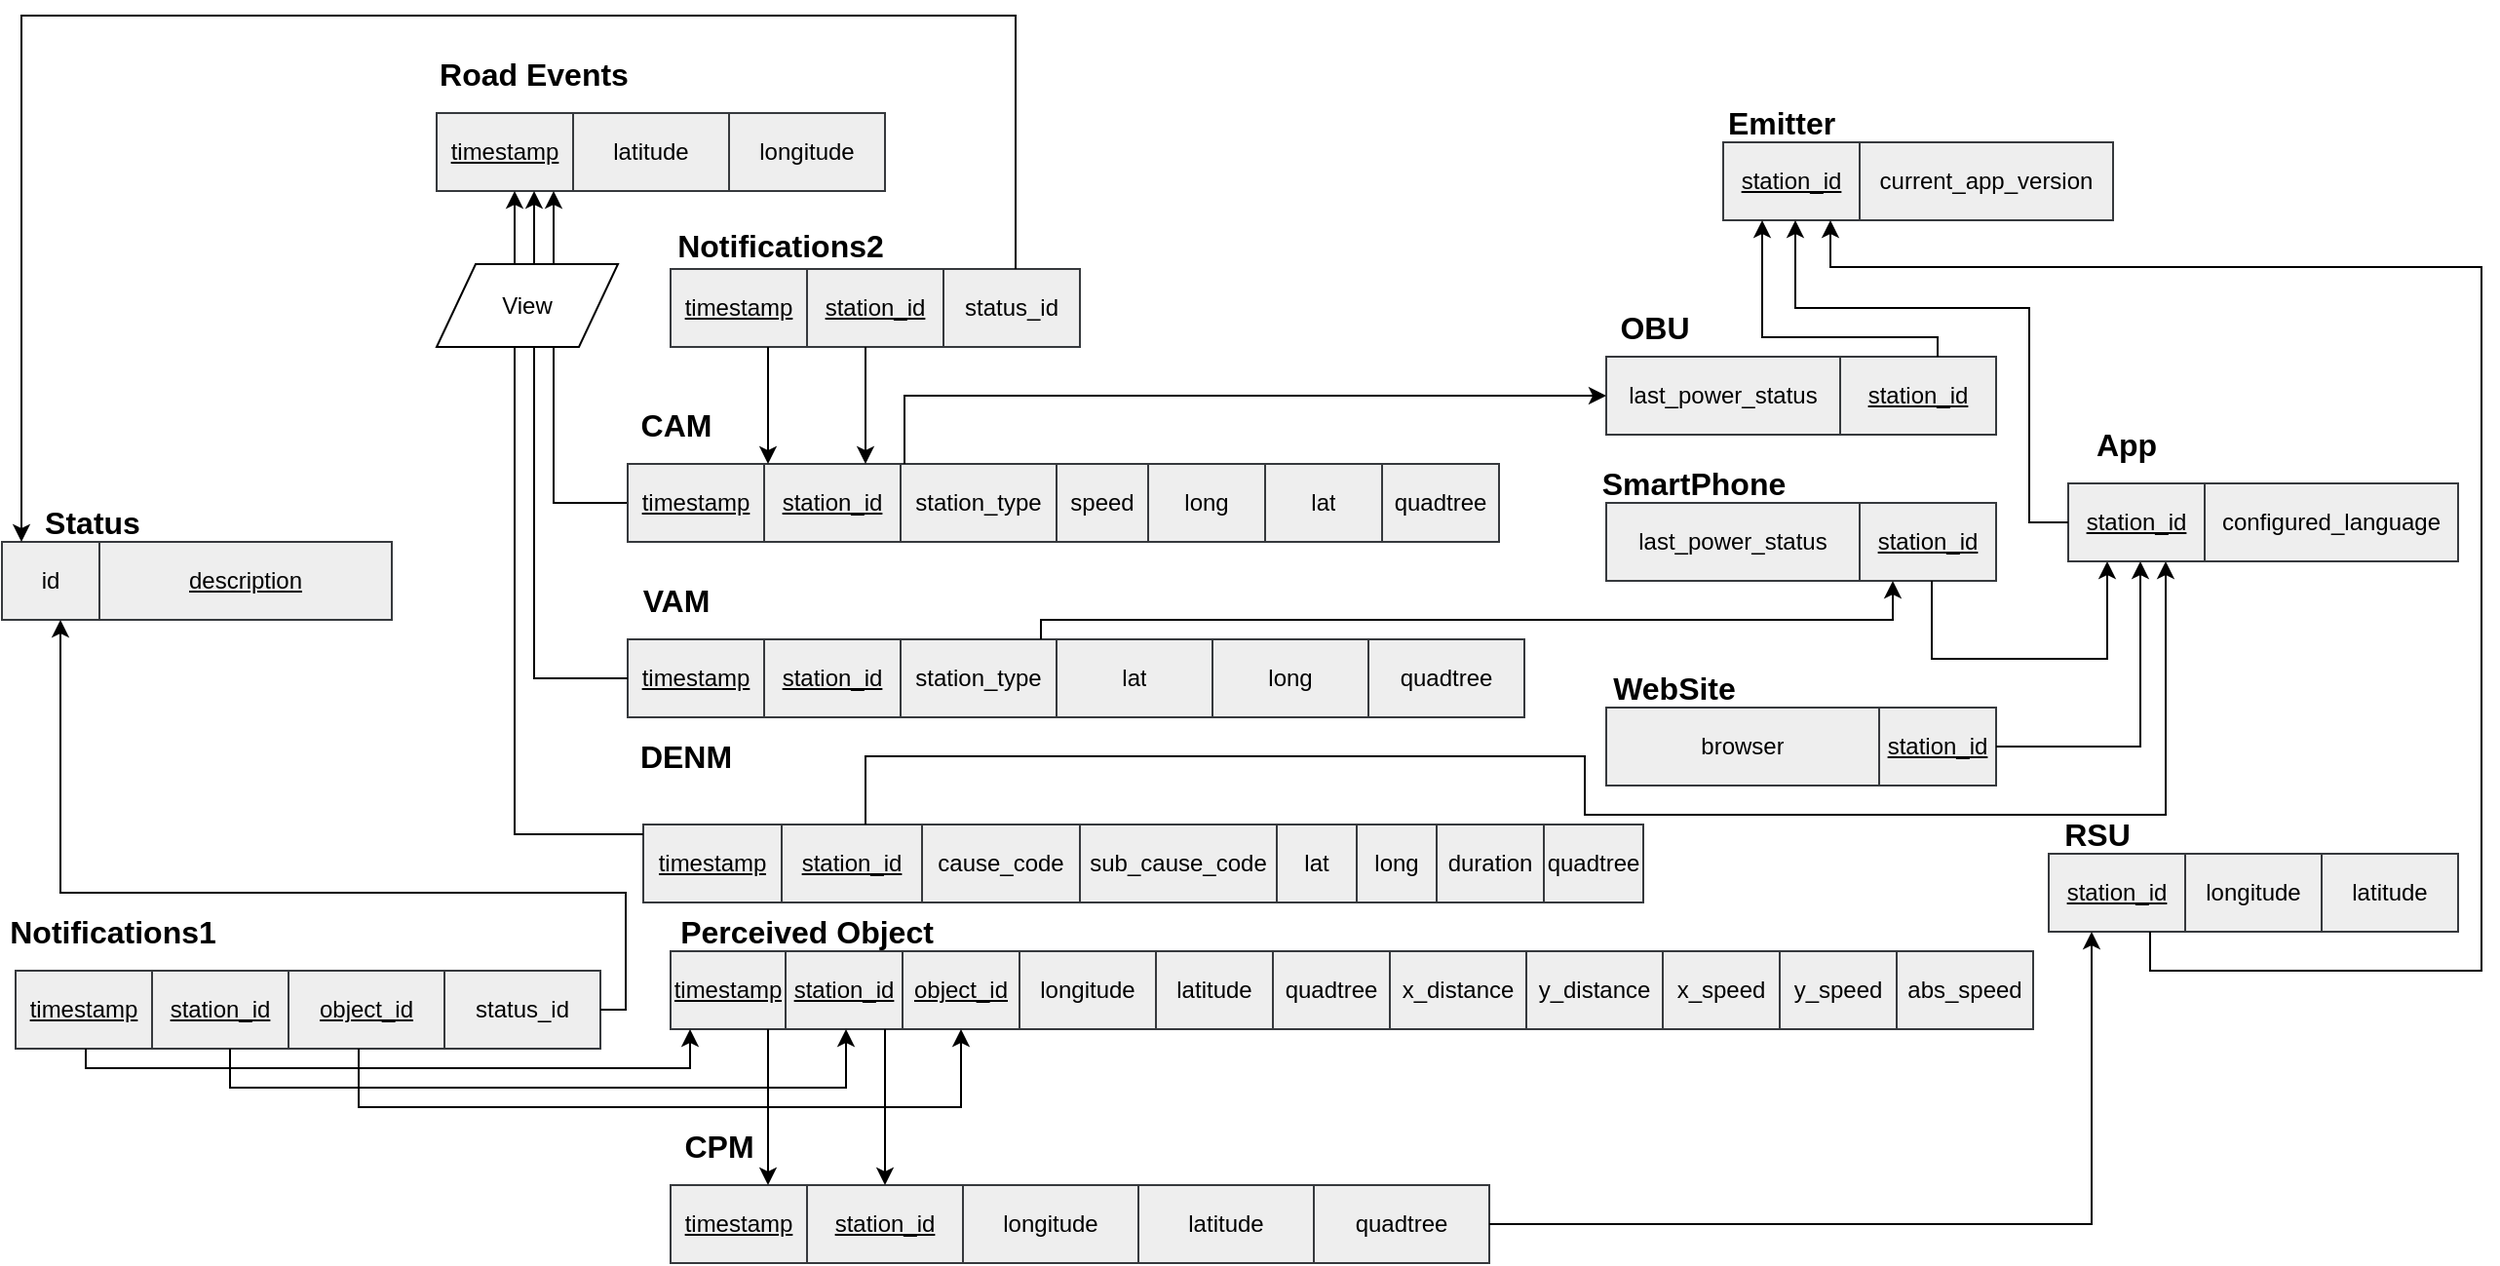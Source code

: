 <mxfile version="14.6.9" type="device"><diagram id="kqrPv_yDNmYcwUpfh7iH" name="Page-1"><mxGraphModel dx="1038" dy="548" grid="1" gridSize="10" guides="1" tooltips="1" connect="1" arrows="1" fold="1" page="1" pageScale="1" pageWidth="1300" pageHeight="700" math="0" shadow="0"><root><mxCell id="0"/><mxCell id="1" parent="0"/><mxCell id="LQhwVFGZXjjBHXmuentA-1" value="" style="shape=table;html=1;whiteSpace=wrap;startSize=0;container=1;collapsible=0;childLayout=tableLayout;fillColor=#eeeeee;strokeColor=#36393d;" parent="1" vertex="1"><mxGeometry x="241" y="70" width="230" height="40" as="geometry"/></mxCell><mxCell id="LQhwVFGZXjjBHXmuentA-2" value="" style="shape=partialRectangle;html=1;whiteSpace=wrap;collapsible=0;dropTarget=0;pointerEvents=0;fillColor=none;top=0;left=0;bottom=0;right=0;points=[[0,0.5],[1,0.5]];portConstraint=eastwest;" parent="LQhwVFGZXjjBHXmuentA-1" vertex="1"><mxGeometry width="230" height="40" as="geometry"/></mxCell><mxCell id="LQhwVFGZXjjBHXmuentA-3" value="&lt;u&gt;timestamp&lt;/u&gt;" style="shape=partialRectangle;html=1;whiteSpace=wrap;connectable=0;fillColor=none;top=0;left=0;bottom=0;right=0;overflow=hidden;" parent="LQhwVFGZXjjBHXmuentA-2" vertex="1"><mxGeometry width="70" height="40" as="geometry"/></mxCell><mxCell id="LQhwVFGZXjjBHXmuentA-4" value="latitude" style="shape=partialRectangle;html=1;whiteSpace=wrap;connectable=0;fillColor=none;top=0;left=0;bottom=0;right=0;overflow=hidden;" parent="LQhwVFGZXjjBHXmuentA-2" vertex="1"><mxGeometry x="70" width="80" height="40" as="geometry"/></mxCell><mxCell id="LQhwVFGZXjjBHXmuentA-9" value="longitude" style="shape=partialRectangle;html=1;whiteSpace=wrap;connectable=0;fillColor=none;top=0;left=0;bottom=0;right=0;overflow=hidden;" parent="LQhwVFGZXjjBHXmuentA-2" vertex="1"><mxGeometry x="150" width="80" height="40" as="geometry"/></mxCell><mxCell id="LQhwVFGZXjjBHXmuentA-5" value="&lt;span style=&quot;font-size: 16px&quot;&gt;&lt;b&gt;Road Events&lt;/b&gt;&lt;/span&gt;" style="text;html=1;strokeColor=none;fillColor=none;align=center;verticalAlign=middle;whiteSpace=wrap;rounded=0;" parent="1" vertex="1"><mxGeometry x="241" y="40" width="100" height="20" as="geometry"/></mxCell><mxCell id="qIeASprypmDeruJu5HzE-10" style="edgeStyle=orthogonalEdgeStyle;rounded=0;orthogonalLoop=1;jettySize=auto;html=1;" parent="1" source="LQhwVFGZXjjBHXmuentA-10" target="LQhwVFGZXjjBHXmuentA-2" edge="1"><mxGeometry relative="1" as="geometry"><Array as="points"><mxPoint x="301" y="270"/></Array></mxGeometry></mxCell><mxCell id="LQhwVFGZXjjBHXmuentA-10" value="" style="shape=table;html=1;whiteSpace=wrap;startSize=0;container=1;collapsible=0;childLayout=tableLayout;fillColor=#eeeeee;strokeColor=#36393d;" parent="1" vertex="1"><mxGeometry x="339" y="250" width="447" height="40" as="geometry"/></mxCell><mxCell id="LQhwVFGZXjjBHXmuentA-11" value="" style="shape=partialRectangle;html=1;whiteSpace=wrap;collapsible=0;dropTarget=0;pointerEvents=0;fillColor=none;top=0;left=0;bottom=0;right=0;points=[[0,0.5],[1,0.5]];portConstraint=eastwest;" parent="LQhwVFGZXjjBHXmuentA-10" vertex="1"><mxGeometry width="447" height="40" as="geometry"/></mxCell><mxCell id="LQhwVFGZXjjBHXmuentA-12" value="&lt;u&gt;timestamp&lt;/u&gt;" style="shape=partialRectangle;html=1;whiteSpace=wrap;connectable=0;fillColor=none;top=0;left=0;bottom=0;right=0;overflow=hidden;" parent="LQhwVFGZXjjBHXmuentA-11" vertex="1"><mxGeometry width="70" height="40" as="geometry"/></mxCell><mxCell id="LQhwVFGZXjjBHXmuentA-106" value="&lt;u&gt;station_id&lt;/u&gt;" style="shape=partialRectangle;html=1;whiteSpace=wrap;connectable=0;fillColor=none;top=0;left=0;bottom=0;right=0;overflow=hidden;" parent="LQhwVFGZXjjBHXmuentA-11" vertex="1"><mxGeometry x="70" width="70" height="40" as="geometry"/></mxCell><mxCell id="LQhwVFGZXjjBHXmuentA-13" value="station_type" style="shape=partialRectangle;html=1;whiteSpace=wrap;connectable=0;fillColor=none;top=0;left=0;bottom=0;right=0;overflow=hidden;" parent="LQhwVFGZXjjBHXmuentA-11" vertex="1"><mxGeometry x="140" width="80" height="40" as="geometry"/></mxCell><mxCell id="LQhwVFGZXjjBHXmuentA-129" value="speed" style="shape=partialRectangle;html=1;whiteSpace=wrap;connectable=0;fillColor=none;top=0;left=0;bottom=0;right=0;overflow=hidden;" parent="LQhwVFGZXjjBHXmuentA-11" vertex="1"><mxGeometry x="220" width="47" height="40" as="geometry"/></mxCell><mxCell id="lOHKEN41KebHH-EeoKBC-15" value="long" style="shape=partialRectangle;html=1;whiteSpace=wrap;connectable=0;fillColor=none;top=0;left=0;bottom=0;right=0;overflow=hidden;" parent="LQhwVFGZXjjBHXmuentA-11" vertex="1"><mxGeometry x="267" width="60" height="40" as="geometry"/></mxCell><mxCell id="lOHKEN41KebHH-EeoKBC-16" value="lat" style="shape=partialRectangle;html=1;whiteSpace=wrap;connectable=0;fillColor=none;top=0;left=0;bottom=0;right=0;overflow=hidden;" parent="LQhwVFGZXjjBHXmuentA-11" vertex="1"><mxGeometry x="327" width="60" height="40" as="geometry"/></mxCell><mxCell id="SxYUr1pv7CLyDVlC7pc--5" value="quadtree" style="shape=partialRectangle;html=1;whiteSpace=wrap;connectable=0;fillColor=none;top=0;left=0;bottom=0;right=0;overflow=hidden;" parent="LQhwVFGZXjjBHXmuentA-11" vertex="1"><mxGeometry x="387" width="60" height="40" as="geometry"/></mxCell><mxCell id="LQhwVFGZXjjBHXmuentA-15" value="&lt;span style=&quot;font-size: 16px&quot;&gt;&lt;b&gt;CAM&lt;/b&gt;&lt;/span&gt;" style="text;html=1;strokeColor=none;fillColor=none;align=center;verticalAlign=middle;whiteSpace=wrap;rounded=0;" parent="1" vertex="1"><mxGeometry x="339" y="220" width="50" height="20" as="geometry"/></mxCell><mxCell id="LQhwVFGZXjjBHXmuentA-16" value="" style="shape=table;html=1;whiteSpace=wrap;startSize=0;container=1;collapsible=0;childLayout=tableLayout;fillColor=#eeeeee;strokeColor=#36393d;" parent="1" vertex="1"><mxGeometry x="339" y="340" width="460" height="40" as="geometry"/></mxCell><mxCell id="LQhwVFGZXjjBHXmuentA-17" value="" style="shape=partialRectangle;html=1;whiteSpace=wrap;collapsible=0;dropTarget=0;pointerEvents=0;fillColor=none;top=0;left=0;bottom=0;right=0;points=[[0,0.5],[1,0.5]];portConstraint=eastwest;" parent="LQhwVFGZXjjBHXmuentA-16" vertex="1"><mxGeometry width="460" height="40" as="geometry"/></mxCell><mxCell id="LQhwVFGZXjjBHXmuentA-18" value="&lt;u&gt;timestamp&lt;/u&gt;" style="shape=partialRectangle;html=1;whiteSpace=wrap;connectable=0;fillColor=none;top=0;left=0;bottom=0;right=0;overflow=hidden;" parent="LQhwVFGZXjjBHXmuentA-17" vertex="1"><mxGeometry width="70" height="40" as="geometry"/></mxCell><mxCell id="LQhwVFGZXjjBHXmuentA-119" value="&lt;u&gt;station_id&lt;/u&gt;" style="shape=partialRectangle;html=1;whiteSpace=wrap;connectable=0;fillColor=none;top=0;left=0;bottom=0;right=0;overflow=hidden;" parent="LQhwVFGZXjjBHXmuentA-17" vertex="1"><mxGeometry x="70" width="70" height="40" as="geometry"/></mxCell><mxCell id="LQhwVFGZXjjBHXmuentA-19" value="station_type" style="shape=partialRectangle;html=1;whiteSpace=wrap;connectable=0;fillColor=none;top=0;left=0;bottom=0;right=0;overflow=hidden;" parent="LQhwVFGZXjjBHXmuentA-17" vertex="1"><mxGeometry x="140" width="80" height="40" as="geometry"/></mxCell><mxCell id="lOHKEN41KebHH-EeoKBC-20" value="lat" style="shape=partialRectangle;html=1;whiteSpace=wrap;connectable=0;fillColor=none;top=0;left=0;bottom=0;right=0;overflow=hidden;" parent="LQhwVFGZXjjBHXmuentA-17" vertex="1"><mxGeometry x="220" width="80" height="40" as="geometry"/></mxCell><mxCell id="lOHKEN41KebHH-EeoKBC-21" value="long" style="shape=partialRectangle;html=1;whiteSpace=wrap;connectable=0;fillColor=none;top=0;left=0;bottom=0;right=0;overflow=hidden;" parent="LQhwVFGZXjjBHXmuentA-17" vertex="1"><mxGeometry x="300" width="80" height="40" as="geometry"/></mxCell><mxCell id="SxYUr1pv7CLyDVlC7pc--4" value="quadtree" style="shape=partialRectangle;html=1;whiteSpace=wrap;connectable=0;fillColor=none;top=0;left=0;bottom=0;right=0;overflow=hidden;" parent="LQhwVFGZXjjBHXmuentA-17" vertex="1"><mxGeometry x="380" width="80" height="40" as="geometry"/></mxCell><mxCell id="LQhwVFGZXjjBHXmuentA-20" value="&lt;span style=&quot;font-size: 16px&quot;&gt;&lt;b&gt;VAM&lt;/b&gt;&lt;/span&gt;" style="text;html=1;strokeColor=none;fillColor=none;align=center;verticalAlign=middle;whiteSpace=wrap;rounded=0;" parent="1" vertex="1"><mxGeometry x="339" y="310" width="50" height="20" as="geometry"/></mxCell><mxCell id="LQhwVFGZXjjBHXmuentA-21" value="" style="shape=table;html=1;whiteSpace=wrap;startSize=0;container=1;collapsible=0;childLayout=tableLayout;fillColor=#eeeeee;strokeColor=#36393d;" parent="1" vertex="1"><mxGeometry x="347" y="435" width="513" height="40" as="geometry"/></mxCell><mxCell id="LQhwVFGZXjjBHXmuentA-22" value="" style="shape=partialRectangle;html=1;whiteSpace=wrap;collapsible=0;dropTarget=0;pointerEvents=0;fillColor=none;top=0;left=0;bottom=0;right=0;points=[[0,0.5],[1,0.5]];portConstraint=eastwest;" parent="LQhwVFGZXjjBHXmuentA-21" vertex="1"><mxGeometry width="513" height="40" as="geometry"/></mxCell><mxCell id="LQhwVFGZXjjBHXmuentA-23" value="&lt;u&gt;timestamp&lt;/u&gt;" style="shape=partialRectangle;html=1;whiteSpace=wrap;connectable=0;fillColor=none;top=0;left=0;bottom=0;right=0;overflow=hidden;" parent="LQhwVFGZXjjBHXmuentA-22" vertex="1"><mxGeometry width="71" height="40" as="geometry"/></mxCell><mxCell id="LQhwVFGZXjjBHXmuentA-107" value="&lt;u&gt;station_id&lt;/u&gt;" style="shape=partialRectangle;html=1;whiteSpace=wrap;connectable=0;fillColor=none;top=0;left=0;bottom=0;right=0;overflow=hidden;" parent="LQhwVFGZXjjBHXmuentA-22" vertex="1"><mxGeometry x="71" width="72" height="40" as="geometry"/></mxCell><mxCell id="LQhwVFGZXjjBHXmuentA-24" value="cause_code" style="shape=partialRectangle;html=1;whiteSpace=wrap;connectable=0;fillColor=none;top=0;left=0;bottom=0;right=0;overflow=hidden;" parent="LQhwVFGZXjjBHXmuentA-22" vertex="1"><mxGeometry x="143" width="81" height="40" as="geometry"/></mxCell><mxCell id="LQhwVFGZXjjBHXmuentA-26" value="sub_cause_code" style="shape=partialRectangle;html=1;whiteSpace=wrap;connectable=0;fillColor=none;top=0;left=0;bottom=0;right=0;overflow=hidden;" parent="LQhwVFGZXjjBHXmuentA-22" vertex="1"><mxGeometry x="224" width="101" height="40" as="geometry"/></mxCell><mxCell id="lOHKEN41KebHH-EeoKBC-22" value="lat" style="shape=partialRectangle;html=1;whiteSpace=wrap;connectable=0;fillColor=none;top=0;left=0;bottom=0;right=0;overflow=hidden;" parent="LQhwVFGZXjjBHXmuentA-22" vertex="1"><mxGeometry x="325" width="41" height="40" as="geometry"/></mxCell><mxCell id="lOHKEN41KebHH-EeoKBC-23" value="long" style="shape=partialRectangle;html=1;whiteSpace=wrap;connectable=0;fillColor=none;top=0;left=0;bottom=0;right=0;overflow=hidden;" parent="LQhwVFGZXjjBHXmuentA-22" vertex="1"><mxGeometry x="366" width="41" height="40" as="geometry"/></mxCell><mxCell id="0eiz8fY-CRMuFjCDbwF2-1" value="duration" style="shape=partialRectangle;html=1;whiteSpace=wrap;connectable=0;fillColor=none;top=0;left=0;bottom=0;right=0;overflow=hidden;" vertex="1" parent="LQhwVFGZXjjBHXmuentA-22"><mxGeometry x="407" width="55" height="40" as="geometry"/></mxCell><mxCell id="SxYUr1pv7CLyDVlC7pc--3" value="quadtree" style="shape=partialRectangle;html=1;whiteSpace=wrap;connectable=0;fillColor=none;top=0;left=0;bottom=0;right=0;overflow=hidden;" parent="LQhwVFGZXjjBHXmuentA-22" vertex="1"><mxGeometry x="462" width="51" height="40" as="geometry"/></mxCell><mxCell id="LQhwVFGZXjjBHXmuentA-25" value="&lt;span style=&quot;font-size: 16px&quot;&gt;&lt;b&gt;DENM&lt;/b&gt;&lt;/span&gt;" style="text;html=1;strokeColor=none;fillColor=none;align=center;verticalAlign=middle;whiteSpace=wrap;rounded=0;" parent="1" vertex="1"><mxGeometry x="339" y="390" width="60" height="20" as="geometry"/></mxCell><mxCell id="LQhwVFGZXjjBHXmuentA-27" value="" style="shape=table;html=1;whiteSpace=wrap;startSize=0;container=1;collapsible=0;childLayout=tableLayout;fillColor=#eeeeee;strokeColor=#36393d;" parent="1" vertex="1"><mxGeometry x="361" y="500" width="699" height="40" as="geometry"/></mxCell><mxCell id="LQhwVFGZXjjBHXmuentA-28" value="" style="shape=partialRectangle;html=1;whiteSpace=wrap;collapsible=0;dropTarget=0;pointerEvents=0;fillColor=none;top=0;left=0;bottom=0;right=0;points=[[0,0.5],[1,0.5]];portConstraint=eastwest;" parent="LQhwVFGZXjjBHXmuentA-27" vertex="1"><mxGeometry width="699" height="40" as="geometry"/></mxCell><mxCell id="LQhwVFGZXjjBHXmuentA-29" value="&lt;u&gt;timestamp&lt;/u&gt;" style="shape=partialRectangle;html=1;whiteSpace=wrap;connectable=0;fillColor=none;top=0;left=0;bottom=0;right=0;overflow=hidden;" parent="LQhwVFGZXjjBHXmuentA-28" vertex="1"><mxGeometry width="59" height="40" as="geometry"/></mxCell><mxCell id="LQhwVFGZXjjBHXmuentA-30" value="&lt;u&gt;station_id&lt;/u&gt;" style="shape=partialRectangle;html=1;whiteSpace=wrap;connectable=0;fillColor=none;top=0;left=0;bottom=0;right=0;overflow=hidden;" parent="LQhwVFGZXjjBHXmuentA-28" vertex="1"><mxGeometry x="59" width="60" height="40" as="geometry"/></mxCell><mxCell id="LQhwVFGZXjjBHXmuentA-92" value="&lt;u&gt;object_id&lt;/u&gt;" style="shape=partialRectangle;html=1;whiteSpace=wrap;connectable=0;fillColor=none;top=0;left=0;bottom=0;right=0;overflow=hidden;" parent="LQhwVFGZXjjBHXmuentA-28" vertex="1"><mxGeometry x="119" width="60" height="40" as="geometry"/></mxCell><mxCell id="LQhwVFGZXjjBHXmuentA-31" value="longitude" style="shape=partialRectangle;html=1;whiteSpace=wrap;connectable=0;fillColor=none;top=0;left=0;bottom=0;right=0;overflow=hidden;" parent="LQhwVFGZXjjBHXmuentA-28" vertex="1"><mxGeometry x="179" width="70" height="40" as="geometry"/></mxCell><mxCell id="LQhwVFGZXjjBHXmuentA-33" value="latitude" style="shape=partialRectangle;html=1;whiteSpace=wrap;connectable=0;fillColor=none;top=0;left=0;bottom=0;right=0;overflow=hidden;" parent="LQhwVFGZXjjBHXmuentA-28" vertex="1"><mxGeometry x="249" width="60" height="40" as="geometry"/></mxCell><mxCell id="SxYUr1pv7CLyDVlC7pc--1" value="quadtree" style="shape=partialRectangle;html=1;whiteSpace=wrap;connectable=0;fillColor=none;top=0;left=0;bottom=0;right=0;overflow=hidden;" parent="LQhwVFGZXjjBHXmuentA-28" vertex="1"><mxGeometry x="309" width="60" height="40" as="geometry"/></mxCell><mxCell id="LQhwVFGZXjjBHXmuentA-34" value="x_distance" style="shape=partialRectangle;html=1;whiteSpace=wrap;connectable=0;fillColor=none;top=0;left=0;bottom=0;right=0;overflow=hidden;" parent="LQhwVFGZXjjBHXmuentA-28" vertex="1"><mxGeometry x="369" width="70" height="40" as="geometry"/></mxCell><mxCell id="LQhwVFGZXjjBHXmuentA-35" value="y_distance" style="shape=partialRectangle;html=1;whiteSpace=wrap;connectable=0;fillColor=none;top=0;left=0;bottom=0;right=0;overflow=hidden;" parent="LQhwVFGZXjjBHXmuentA-28" vertex="1"><mxGeometry x="439" width="70" height="40" as="geometry"/></mxCell><mxCell id="LQhwVFGZXjjBHXmuentA-36" value="&lt;span&gt;x_speed&lt;/span&gt;" style="shape=partialRectangle;html=1;whiteSpace=wrap;connectable=0;fillColor=none;top=0;left=0;bottom=0;right=0;overflow=hidden;" parent="LQhwVFGZXjjBHXmuentA-28" vertex="1"><mxGeometry x="509" width="60" height="40" as="geometry"/></mxCell><mxCell id="LQhwVFGZXjjBHXmuentA-90" value="&lt;span&gt;y_speed&lt;/span&gt;" style="shape=partialRectangle;html=1;whiteSpace=wrap;connectable=0;fillColor=none;top=0;left=0;bottom=0;right=0;overflow=hidden;" parent="LQhwVFGZXjjBHXmuentA-28" vertex="1"><mxGeometry x="569" width="60" height="40" as="geometry"/></mxCell><mxCell id="LQhwVFGZXjjBHXmuentA-126" value="abs_speed" style="shape=partialRectangle;html=1;whiteSpace=wrap;connectable=0;fillColor=none;top=0;left=0;bottom=0;right=0;overflow=hidden;" parent="LQhwVFGZXjjBHXmuentA-28" vertex="1"><mxGeometry x="629" width="70" height="40" as="geometry"/></mxCell><mxCell id="LQhwVFGZXjjBHXmuentA-32" value="&lt;span style=&quot;font-size: 16px&quot;&gt;&lt;b&gt;Perceived Object&lt;/b&gt;&lt;/span&gt;" style="text;html=1;strokeColor=none;fillColor=none;align=center;verticalAlign=middle;whiteSpace=wrap;rounded=0;" parent="1" vertex="1"><mxGeometry x="361" y="480" width="140" height="20" as="geometry"/></mxCell><mxCell id="LQhwVFGZXjjBHXmuentA-37" value="" style="shape=table;html=1;whiteSpace=wrap;startSize=0;container=1;collapsible=0;childLayout=tableLayout;fillColor=#eeeeee;strokeColor=#36393d;" parent="1" vertex="1"><mxGeometry x="361" y="620" width="420" height="40" as="geometry"/></mxCell><mxCell id="LQhwVFGZXjjBHXmuentA-38" value="" style="shape=partialRectangle;html=1;whiteSpace=wrap;collapsible=0;dropTarget=0;pointerEvents=0;fillColor=none;top=0;left=0;bottom=0;right=0;points=[[0,0.5],[1,0.5]];portConstraint=eastwest;" parent="LQhwVFGZXjjBHXmuentA-37" vertex="1"><mxGeometry width="420" height="40" as="geometry"/></mxCell><mxCell id="LQhwVFGZXjjBHXmuentA-39" value="&lt;u&gt;timestamp&lt;/u&gt;" style="shape=partialRectangle;html=1;whiteSpace=wrap;connectable=0;fillColor=none;top=0;left=0;bottom=0;right=0;overflow=hidden;" parent="LQhwVFGZXjjBHXmuentA-38" vertex="1"><mxGeometry width="70" height="40" as="geometry"/></mxCell><mxCell id="LQhwVFGZXjjBHXmuentA-40" value="&lt;u&gt;station_id&lt;/u&gt;" style="shape=partialRectangle;html=1;whiteSpace=wrap;connectable=0;fillColor=none;top=0;left=0;bottom=0;right=0;overflow=hidden;" parent="LQhwVFGZXjjBHXmuentA-38" vertex="1"><mxGeometry x="70" width="80" height="40" as="geometry"/></mxCell><mxCell id="LQhwVFGZXjjBHXmuentA-41" value="longitude" style="shape=partialRectangle;html=1;whiteSpace=wrap;connectable=0;fillColor=none;top=0;left=0;bottom=0;right=0;overflow=hidden;" parent="LQhwVFGZXjjBHXmuentA-38" vertex="1"><mxGeometry x="150" width="90" height="40" as="geometry"/></mxCell><mxCell id="LQhwVFGZXjjBHXmuentA-44" value="latitude" style="shape=partialRectangle;html=1;whiteSpace=wrap;connectable=0;fillColor=none;top=0;left=0;bottom=0;right=0;overflow=hidden;" parent="LQhwVFGZXjjBHXmuentA-38" vertex="1"><mxGeometry x="240" width="90" height="40" as="geometry"/></mxCell><mxCell id="SxYUr1pv7CLyDVlC7pc--2" value="quadtree" style="shape=partialRectangle;html=1;whiteSpace=wrap;connectable=0;fillColor=none;top=0;left=0;bottom=0;right=0;overflow=hidden;" parent="LQhwVFGZXjjBHXmuentA-38" vertex="1"><mxGeometry x="330" width="90" height="40" as="geometry"/></mxCell><mxCell id="LQhwVFGZXjjBHXmuentA-42" value="&lt;span style=&quot;font-size: 16px&quot;&gt;&lt;b&gt;CPM&lt;/b&gt;&lt;/span&gt;" style="text;html=1;strokeColor=none;fillColor=none;align=center;verticalAlign=middle;whiteSpace=wrap;rounded=0;" parent="1" vertex="1"><mxGeometry x="361" y="590" width="50" height="20" as="geometry"/></mxCell><mxCell id="LQhwVFGZXjjBHXmuentA-45" value="" style="shape=table;html=1;whiteSpace=wrap;startSize=0;container=1;collapsible=0;childLayout=tableLayout;fillColor=#eeeeee;strokeColor=#36393d;" parent="1" vertex="1"><mxGeometry x="901" y="85" width="200" height="40" as="geometry"/></mxCell><mxCell id="LQhwVFGZXjjBHXmuentA-46" value="" style="shape=partialRectangle;html=1;whiteSpace=wrap;collapsible=0;dropTarget=0;pointerEvents=0;fillColor=none;top=0;left=0;bottom=0;right=0;points=[[0,0.5],[1,0.5]];portConstraint=eastwest;" parent="LQhwVFGZXjjBHXmuentA-45" vertex="1"><mxGeometry width="200" height="40" as="geometry"/></mxCell><mxCell id="LQhwVFGZXjjBHXmuentA-47" value="&lt;u&gt;station_id&lt;/u&gt;" style="shape=partialRectangle;html=1;whiteSpace=wrap;connectable=0;fillColor=none;top=0;left=0;bottom=0;right=0;overflow=hidden;" parent="LQhwVFGZXjjBHXmuentA-46" vertex="1"><mxGeometry width="70" height="40" as="geometry"/></mxCell><mxCell id="LQhwVFGZXjjBHXmuentA-48" value="current_app_version" style="shape=partialRectangle;html=1;whiteSpace=wrap;connectable=0;fillColor=none;top=0;left=0;bottom=0;right=0;overflow=hidden;" parent="LQhwVFGZXjjBHXmuentA-46" vertex="1"><mxGeometry x="70" width="130" height="40" as="geometry"/></mxCell><mxCell id="LQhwVFGZXjjBHXmuentA-49" value="&lt;span style=&quot;font-size: 16px&quot;&gt;&lt;b&gt;Emitter&lt;/b&gt;&lt;/span&gt;" style="text;html=1;strokeColor=none;fillColor=none;align=center;verticalAlign=middle;whiteSpace=wrap;rounded=0;" parent="1" vertex="1"><mxGeometry x="901" y="65" width="60" height="20" as="geometry"/></mxCell><mxCell id="LQhwVFGZXjjBHXmuentA-50" value="" style="shape=table;html=1;whiteSpace=wrap;startSize=0;container=1;collapsible=0;childLayout=tableLayout;fillColor=#eeeeee;strokeColor=#36393d;" parent="1" vertex="1"><mxGeometry x="841" y="195" width="200" height="40" as="geometry"/></mxCell><mxCell id="LQhwVFGZXjjBHXmuentA-51" value="" style="shape=partialRectangle;html=1;whiteSpace=wrap;collapsible=0;dropTarget=0;pointerEvents=0;fillColor=none;top=0;left=0;bottom=0;right=0;points=[[0,0.5],[1,0.5]];portConstraint=eastwest;" parent="LQhwVFGZXjjBHXmuentA-50" vertex="1"><mxGeometry width="200" height="40" as="geometry"/></mxCell><mxCell id="LQhwVFGZXjjBHXmuentA-52" value="&lt;span&gt;last_power_status&lt;/span&gt;" style="shape=partialRectangle;html=1;whiteSpace=wrap;connectable=0;fillColor=none;top=0;left=0;bottom=0;right=0;overflow=hidden;" parent="LQhwVFGZXjjBHXmuentA-51" vertex="1"><mxGeometry width="120" height="40" as="geometry"/></mxCell><mxCell id="LQhwVFGZXjjBHXmuentA-53" value="&lt;u&gt;station_id&lt;/u&gt;" style="shape=partialRectangle;html=1;whiteSpace=wrap;connectable=0;fillColor=none;top=0;left=0;bottom=0;right=0;overflow=hidden;" parent="LQhwVFGZXjjBHXmuentA-51" vertex="1"><mxGeometry x="120" width="80" height="40" as="geometry"/></mxCell><mxCell id="LQhwVFGZXjjBHXmuentA-54" value="&lt;span style=&quot;font-size: 16px&quot;&gt;&lt;b&gt;OBU&lt;/b&gt;&lt;/span&gt;" style="text;html=1;strokeColor=none;fillColor=none;align=center;verticalAlign=middle;whiteSpace=wrap;rounded=0;" parent="1" vertex="1"><mxGeometry x="841" y="170" width="50" height="20" as="geometry"/></mxCell><mxCell id="LQhwVFGZXjjBHXmuentA-55" value="" style="shape=table;html=1;whiteSpace=wrap;startSize=0;container=1;collapsible=0;childLayout=tableLayout;fillColor=#eeeeee;strokeColor=#36393d;" parent="1" vertex="1"><mxGeometry x="841" y="270" width="200" height="40" as="geometry"/></mxCell><mxCell id="LQhwVFGZXjjBHXmuentA-56" value="" style="shape=partialRectangle;html=1;whiteSpace=wrap;collapsible=0;dropTarget=0;pointerEvents=0;fillColor=none;top=0;left=0;bottom=0;right=0;points=[[0,0.5],[1,0.5]];portConstraint=eastwest;" parent="LQhwVFGZXjjBHXmuentA-55" vertex="1"><mxGeometry width="200" height="40" as="geometry"/></mxCell><mxCell id="LQhwVFGZXjjBHXmuentA-57" value="&lt;span&gt;last_power_status&lt;/span&gt;" style="shape=partialRectangle;html=1;whiteSpace=wrap;connectable=0;fillColor=none;top=0;left=0;bottom=0;right=0;overflow=hidden;" parent="LQhwVFGZXjjBHXmuentA-56" vertex="1"><mxGeometry width="130" height="40" as="geometry"/></mxCell><mxCell id="LQhwVFGZXjjBHXmuentA-58" value="&lt;u&gt;station_id&lt;/u&gt;" style="shape=partialRectangle;html=1;whiteSpace=wrap;connectable=0;fillColor=none;top=0;left=0;bottom=0;right=0;overflow=hidden;" parent="LQhwVFGZXjjBHXmuentA-56" vertex="1"><mxGeometry x="130" width="70" height="40" as="geometry"/></mxCell><mxCell id="LQhwVFGZXjjBHXmuentA-59" value="&lt;span style=&quot;font-size: 16px&quot;&gt;&lt;b&gt;SmartPhone&lt;/b&gt;&lt;/span&gt;" style="text;html=1;strokeColor=none;fillColor=none;align=center;verticalAlign=middle;whiteSpace=wrap;rounded=0;" parent="1" vertex="1"><mxGeometry x="841" y="250" width="90" height="20" as="geometry"/></mxCell><mxCell id="LQhwVFGZXjjBHXmuentA-60" value="" style="shape=table;html=1;whiteSpace=wrap;startSize=0;container=1;collapsible=0;childLayout=tableLayout;fillColor=#eeeeee;strokeColor=#36393d;" parent="1" vertex="1"><mxGeometry x="841" y="375" width="200" height="40" as="geometry"/></mxCell><mxCell id="LQhwVFGZXjjBHXmuentA-61" value="" style="shape=partialRectangle;html=1;whiteSpace=wrap;collapsible=0;dropTarget=0;pointerEvents=0;fillColor=none;top=0;left=0;bottom=0;right=0;points=[[0,0.5],[1,0.5]];portConstraint=eastwest;" parent="LQhwVFGZXjjBHXmuentA-60" vertex="1"><mxGeometry width="200" height="40" as="geometry"/></mxCell><mxCell id="LQhwVFGZXjjBHXmuentA-62" value="&lt;span&gt;browser&lt;/span&gt;" style="shape=partialRectangle;html=1;whiteSpace=wrap;connectable=0;fillColor=none;top=0;left=0;bottom=0;right=0;overflow=hidden;" parent="LQhwVFGZXjjBHXmuentA-61" vertex="1"><mxGeometry width="140" height="40" as="geometry"/></mxCell><mxCell id="LQhwVFGZXjjBHXmuentA-63" value="&lt;u&gt;station_id&lt;/u&gt;" style="shape=partialRectangle;html=1;whiteSpace=wrap;connectable=0;fillColor=none;top=0;left=0;bottom=0;right=0;overflow=hidden;" parent="LQhwVFGZXjjBHXmuentA-61" vertex="1"><mxGeometry x="140" width="60" height="40" as="geometry"/></mxCell><mxCell id="LQhwVFGZXjjBHXmuentA-64" value="&lt;span style=&quot;font-size: 16px&quot;&gt;&lt;b&gt;WebSite&lt;/b&gt;&lt;/span&gt;" style="text;html=1;strokeColor=none;fillColor=none;align=center;verticalAlign=middle;whiteSpace=wrap;rounded=0;" parent="1" vertex="1"><mxGeometry x="841" y="355" width="70" height="20" as="geometry"/></mxCell><mxCell id="LQhwVFGZXjjBHXmuentA-65" value="" style="shape=table;html=1;whiteSpace=wrap;startSize=0;container=1;collapsible=0;childLayout=tableLayout;fillColor=#eeeeee;strokeColor=#36393d;" parent="1" vertex="1"><mxGeometry x="1068" y="450" width="210" height="40" as="geometry"/></mxCell><mxCell id="LQhwVFGZXjjBHXmuentA-66" value="" style="shape=partialRectangle;html=1;whiteSpace=wrap;collapsible=0;dropTarget=0;pointerEvents=0;fillColor=none;top=0;left=0;bottom=0;right=0;points=[[0,0.5],[1,0.5]];portConstraint=eastwest;" parent="LQhwVFGZXjjBHXmuentA-65" vertex="1"><mxGeometry width="210" height="40" as="geometry"/></mxCell><mxCell id="LQhwVFGZXjjBHXmuentA-67" value="&lt;u&gt;station_id&lt;/u&gt;" style="shape=partialRectangle;html=1;whiteSpace=wrap;connectable=0;fillColor=none;top=0;left=0;bottom=0;right=0;overflow=hidden;" parent="LQhwVFGZXjjBHXmuentA-66" vertex="1"><mxGeometry width="70" height="40" as="geometry"/></mxCell><mxCell id="lOHKEN41KebHH-EeoKBC-33" value="&lt;span&gt;longitude&lt;/span&gt;" style="shape=partialRectangle;html=1;whiteSpace=wrap;connectable=0;fillColor=none;top=0;left=0;bottom=0;right=0;overflow=hidden;" parent="LQhwVFGZXjjBHXmuentA-66" vertex="1"><mxGeometry x="70" width="70" height="40" as="geometry"/></mxCell><mxCell id="lOHKEN41KebHH-EeoKBC-34" value="&lt;span&gt;latitude&lt;/span&gt;" style="shape=partialRectangle;html=1;whiteSpace=wrap;connectable=0;fillColor=none;top=0;left=0;bottom=0;right=0;overflow=hidden;" parent="LQhwVFGZXjjBHXmuentA-66" vertex="1"><mxGeometry x="140" width="70" height="40" as="geometry"/></mxCell><mxCell id="LQhwVFGZXjjBHXmuentA-69" value="&lt;span style=&quot;font-size: 16px&quot;&gt;&lt;b&gt;RSU&lt;br&gt;&lt;/b&gt;&lt;/span&gt;" style="text;html=1;strokeColor=none;fillColor=none;align=center;verticalAlign=middle;whiteSpace=wrap;rounded=0;" parent="1" vertex="1"><mxGeometry x="1073" y="430" width="40" height="20" as="geometry"/></mxCell><mxCell id="LQhwVFGZXjjBHXmuentA-134" value="" style="shape=table;html=1;whiteSpace=wrap;startSize=0;container=1;collapsible=0;childLayout=tableLayout;fillColor=#eeeeee;strokeColor=#36393d;" parent="1" vertex="1"><mxGeometry x="361" y="150" width="210" height="40" as="geometry"/></mxCell><mxCell id="LQhwVFGZXjjBHXmuentA-135" value="" style="shape=partialRectangle;html=1;whiteSpace=wrap;collapsible=0;dropTarget=0;pointerEvents=0;fillColor=none;top=0;left=0;bottom=0;right=0;points=[[0,0.5],[1,0.5]];portConstraint=eastwest;" parent="LQhwVFGZXjjBHXmuentA-134" vertex="1"><mxGeometry width="210" height="40" as="geometry"/></mxCell><mxCell id="LQhwVFGZXjjBHXmuentA-136" value="&lt;u&gt;timestamp&lt;/u&gt;" style="shape=partialRectangle;html=1;whiteSpace=wrap;connectable=0;fillColor=none;top=0;left=0;bottom=0;right=0;overflow=hidden;" parent="LQhwVFGZXjjBHXmuentA-135" vertex="1"><mxGeometry width="70" height="40" as="geometry"/></mxCell><mxCell id="LQhwVFGZXjjBHXmuentA-137" value="&lt;u&gt;station_id&lt;/u&gt;" style="shape=partialRectangle;html=1;whiteSpace=wrap;connectable=0;fillColor=none;top=0;left=0;bottom=0;right=0;overflow=hidden;" parent="LQhwVFGZXjjBHXmuentA-135" vertex="1"><mxGeometry x="70" width="70" height="40" as="geometry"/></mxCell><mxCell id="lOHKEN41KebHH-EeoKBC-5" value="&lt;span&gt;status_id&lt;/span&gt;" style="shape=partialRectangle;html=1;whiteSpace=wrap;connectable=0;fillColor=none;top=0;left=0;bottom=0;right=0;overflow=hidden;" parent="LQhwVFGZXjjBHXmuentA-135" vertex="1"><mxGeometry x="140" width="70" height="40" as="geometry"/></mxCell><mxCell id="LQhwVFGZXjjBHXmuentA-140" value="&lt;span style=&quot;font-size: 16px&quot;&gt;&lt;b&gt;Notifications2&lt;/b&gt;&lt;/span&gt;" style="text;html=1;strokeColor=none;fillColor=none;align=center;verticalAlign=middle;whiteSpace=wrap;rounded=0;" parent="1" vertex="1"><mxGeometry x="361" y="127.5" width="113" height="20" as="geometry"/></mxCell><mxCell id="qIeASprypmDeruJu5HzE-1" style="edgeStyle=orthogonalEdgeStyle;rounded=0;orthogonalLoop=1;jettySize=auto;html=1;" parent="1" source="LQhwVFGZXjjBHXmuentA-51" target="LQhwVFGZXjjBHXmuentA-46" edge="1"><mxGeometry relative="1" as="geometry"><Array as="points"><mxPoint x="1011" y="185"/><mxPoint x="921" y="185"/></Array></mxGeometry></mxCell><mxCell id="qIeASprypmDeruJu5HzE-2" style="edgeStyle=orthogonalEdgeStyle;rounded=0;orthogonalLoop=1;jettySize=auto;html=1;" parent="1" source="LQhwVFGZXjjBHXmuentA-56" target="lOHKEN41KebHH-EeoKBC-27" edge="1"><mxGeometry relative="1" as="geometry"><Array as="points"><mxPoint x="1008" y="350"/><mxPoint x="1098" y="350"/></Array></mxGeometry></mxCell><mxCell id="qIeASprypmDeruJu5HzE-8" style="edgeStyle=orthogonalEdgeStyle;rounded=0;orthogonalLoop=1;jettySize=auto;html=1;" parent="1" source="LQhwVFGZXjjBHXmuentA-22" target="LQhwVFGZXjjBHXmuentA-2" edge="1"><mxGeometry relative="1" as="geometry"><Array as="points"><mxPoint x="281" y="440"/></Array></mxGeometry></mxCell><mxCell id="qIeASprypmDeruJu5HzE-9" style="edgeStyle=orthogonalEdgeStyle;rounded=0;orthogonalLoop=1;jettySize=auto;html=1;" parent="1" source="LQhwVFGZXjjBHXmuentA-17" target="LQhwVFGZXjjBHXmuentA-2" edge="1"><mxGeometry relative="1" as="geometry"><Array as="points"><mxPoint x="291" y="360"/></Array></mxGeometry></mxCell><mxCell id="qIeASprypmDeruJu5HzE-19" style="edgeStyle=orthogonalEdgeStyle;rounded=0;orthogonalLoop=1;jettySize=auto;html=1;" parent="1" source="LQhwVFGZXjjBHXmuentA-61" target="lOHKEN41KebHH-EeoKBC-27" edge="1"><mxGeometry relative="1" as="geometry"><Array as="points"><mxPoint x="1115" y="395"/></Array></mxGeometry></mxCell><mxCell id="qIeASprypmDeruJu5HzE-20" style="edgeStyle=orthogonalEdgeStyle;rounded=0;orthogonalLoop=1;jettySize=auto;html=1;" parent="1" source="LQhwVFGZXjjBHXmuentA-66" target="LQhwVFGZXjjBHXmuentA-46" edge="1"><mxGeometry relative="1" as="geometry"><Array as="points"><mxPoint x="1120" y="510"/><mxPoint x="1290" y="510"/><mxPoint x="1290" y="149"/><mxPoint x="956" y="149"/></Array><mxPoint x="1278" y="459" as="sourcePoint"/><mxPoint x="956" y="134" as="targetPoint"/></mxGeometry></mxCell><mxCell id="qIeASprypmDeruJu5HzE-22" style="edgeStyle=orthogonalEdgeStyle;rounded=0;orthogonalLoop=1;jettySize=auto;html=1;" parent="1" source="LQhwVFGZXjjBHXmuentA-11" target="LQhwVFGZXjjBHXmuentA-51" edge="1"><mxGeometry relative="1" as="geometry"><Array as="points"><mxPoint x="481" y="215"/></Array></mxGeometry></mxCell><mxCell id="qIeASprypmDeruJu5HzE-23" style="edgeStyle=orthogonalEdgeStyle;rounded=0;orthogonalLoop=1;jettySize=auto;html=1;" parent="1" source="LQhwVFGZXjjBHXmuentA-17" target="LQhwVFGZXjjBHXmuentA-56" edge="1"><mxGeometry relative="1" as="geometry"><Array as="points"><mxPoint x="551" y="330"/><mxPoint x="988" y="330"/></Array></mxGeometry></mxCell><mxCell id="qIeASprypmDeruJu5HzE-24" style="edgeStyle=orthogonalEdgeStyle;rounded=0;orthogonalLoop=1;jettySize=auto;html=1;" parent="1" source="LQhwVFGZXjjBHXmuentA-22" target="lOHKEN41KebHH-EeoKBC-27" edge="1"><mxGeometry relative="1" as="geometry"><Array as="points"><mxPoint x="461" y="400"/><mxPoint x="830" y="400"/><mxPoint x="830" y="430"/><mxPoint x="1128" y="430"/></Array></mxGeometry></mxCell><mxCell id="qIeASprypmDeruJu5HzE-26" style="edgeStyle=orthogonalEdgeStyle;rounded=0;orthogonalLoop=1;jettySize=auto;html=1;" parent="1" source="LQhwVFGZXjjBHXmuentA-28" target="LQhwVFGZXjjBHXmuentA-38" edge="1"><mxGeometry relative="1" as="geometry"><Array as="points"><mxPoint x="471" y="560"/><mxPoint x="471" y="560"/></Array></mxGeometry></mxCell><mxCell id="qIeASprypmDeruJu5HzE-27" style="edgeStyle=orthogonalEdgeStyle;rounded=0;orthogonalLoop=1;jettySize=auto;html=1;" parent="1" source="LQhwVFGZXjjBHXmuentA-28" target="LQhwVFGZXjjBHXmuentA-38" edge="1"><mxGeometry relative="1" as="geometry"><Array as="points"><mxPoint x="411" y="590"/><mxPoint x="411" y="590"/></Array></mxGeometry></mxCell><mxCell id="qIeASprypmDeruJu5HzE-31" style="edgeStyle=orthogonalEdgeStyle;rounded=0;orthogonalLoop=1;jettySize=auto;html=1;" parent="1" source="LQhwVFGZXjjBHXmuentA-38" target="LQhwVFGZXjjBHXmuentA-66" edge="1"><mxGeometry relative="1" as="geometry"><Array as="points"><mxPoint x="1090" y="640"/></Array></mxGeometry></mxCell><mxCell id="qIeASprypmDeruJu5HzE-34" value="" style="shape=table;html=1;whiteSpace=wrap;startSize=0;container=1;collapsible=0;childLayout=tableLayout;fillColor=#eeeeee;strokeColor=#36393d;" parent="1" vertex="1"><mxGeometry x="25" y="510" width="300" height="40" as="geometry"/></mxCell><mxCell id="qIeASprypmDeruJu5HzE-35" value="" style="shape=partialRectangle;html=1;whiteSpace=wrap;collapsible=0;dropTarget=0;pointerEvents=0;fillColor=none;top=0;left=0;bottom=0;right=0;points=[[0,0.5],[1,0.5]];portConstraint=eastwest;" parent="qIeASprypmDeruJu5HzE-34" vertex="1"><mxGeometry width="300" height="40" as="geometry"/></mxCell><mxCell id="qIeASprypmDeruJu5HzE-36" value="&lt;u&gt;timestamp&lt;/u&gt;" style="shape=partialRectangle;html=1;whiteSpace=wrap;connectable=0;fillColor=none;top=0;left=0;bottom=0;right=0;overflow=hidden;" parent="qIeASprypmDeruJu5HzE-35" vertex="1"><mxGeometry width="70" height="40" as="geometry"/></mxCell><mxCell id="qIeASprypmDeruJu5HzE-37" value="&lt;u&gt;station_id&lt;/u&gt;" style="shape=partialRectangle;html=1;whiteSpace=wrap;connectable=0;fillColor=none;top=0;left=0;bottom=0;right=0;overflow=hidden;" parent="qIeASprypmDeruJu5HzE-35" vertex="1"><mxGeometry x="70" width="70" height="40" as="geometry"/></mxCell><mxCell id="qIeASprypmDeruJu5HzE-38" value="&lt;u&gt;object_id&lt;/u&gt;" style="shape=partialRectangle;html=1;whiteSpace=wrap;connectable=0;fillColor=none;top=0;left=0;bottom=0;right=0;overflow=hidden;" parent="qIeASprypmDeruJu5HzE-35" vertex="1"><mxGeometry x="140" width="80" height="40" as="geometry"/></mxCell><mxCell id="lOHKEN41KebHH-EeoKBC-4" value="status_id" style="shape=partialRectangle;html=1;whiteSpace=wrap;connectable=0;fillColor=none;top=0;left=0;bottom=0;right=0;overflow=hidden;" parent="qIeASprypmDeruJu5HzE-35" vertex="1"><mxGeometry x="220" width="80" height="40" as="geometry"/></mxCell><mxCell id="qIeASprypmDeruJu5HzE-39" value="&lt;span style=&quot;font-size: 16px&quot;&gt;&lt;b&gt;Notifications1&lt;/b&gt;&lt;/span&gt;" style="text;html=1;strokeColor=none;fillColor=none;align=center;verticalAlign=middle;whiteSpace=wrap;rounded=0;" parent="1" vertex="1"><mxGeometry x="25" y="480" width="100" height="20" as="geometry"/></mxCell><mxCell id="qIeASprypmDeruJu5HzE-42" style="edgeStyle=orthogonalEdgeStyle;rounded=0;orthogonalLoop=1;jettySize=auto;html=1;" parent="1" source="qIeASprypmDeruJu5HzE-35" target="LQhwVFGZXjjBHXmuentA-28" edge="1"><mxGeometry relative="1" as="geometry"><Array as="points"><mxPoint x="135" y="570"/><mxPoint x="451" y="570"/></Array></mxGeometry></mxCell><mxCell id="qIeASprypmDeruJu5HzE-43" style="edgeStyle=orthogonalEdgeStyle;rounded=0;orthogonalLoop=1;jettySize=auto;html=1;" parent="1" source="LQhwVFGZXjjBHXmuentA-135" target="LQhwVFGZXjjBHXmuentA-11" edge="1"><mxGeometry relative="1" as="geometry"><Array as="points"><mxPoint x="411" y="200"/><mxPoint x="411" y="200"/></Array></mxGeometry></mxCell><mxCell id="qIeASprypmDeruJu5HzE-44" style="edgeStyle=orthogonalEdgeStyle;rounded=0;orthogonalLoop=1;jettySize=auto;html=1;" parent="1" source="LQhwVFGZXjjBHXmuentA-135" target="LQhwVFGZXjjBHXmuentA-11" edge="1"><mxGeometry relative="1" as="geometry"><Array as="points"><mxPoint x="461" y="210"/><mxPoint x="461" y="210"/></Array></mxGeometry></mxCell><mxCell id="qIeASprypmDeruJu5HzE-45" style="edgeStyle=orthogonalEdgeStyle;rounded=0;orthogonalLoop=1;jettySize=auto;html=1;" parent="1" source="qIeASprypmDeruJu5HzE-35" target="LQhwVFGZXjjBHXmuentA-28" edge="1"><mxGeometry relative="1" as="geometry"><Array as="points"><mxPoint x="61" y="560"/><mxPoint x="371" y="560"/></Array></mxGeometry></mxCell><mxCell id="qIeASprypmDeruJu5HzE-46" style="edgeStyle=orthogonalEdgeStyle;rounded=0;orthogonalLoop=1;jettySize=auto;html=1;" parent="1" source="qIeASprypmDeruJu5HzE-35" target="LQhwVFGZXjjBHXmuentA-28" edge="1"><mxGeometry relative="1" as="geometry"><Array as="points"><mxPoint x="201" y="580"/><mxPoint x="510" y="580"/></Array></mxGeometry></mxCell><mxCell id="lOHKEN41KebHH-EeoKBC-1" value="View" style="shape=parallelogram;perimeter=parallelogramPerimeter;whiteSpace=wrap;html=1;fixedSize=1;" parent="1" vertex="1"><mxGeometry x="241" y="147.5" width="93" height="42.5" as="geometry"/></mxCell><mxCell id="lOHKEN41KebHH-EeoKBC-7" value="" style="shape=table;html=1;whiteSpace=wrap;startSize=0;container=1;collapsible=0;childLayout=tableLayout;fillColor=#eeeeee;strokeColor=#36393d;" parent="1" vertex="1"><mxGeometry x="18" y="290" width="200" height="40" as="geometry"/></mxCell><mxCell id="lOHKEN41KebHH-EeoKBC-8" value="" style="shape=partialRectangle;html=1;whiteSpace=wrap;collapsible=0;dropTarget=0;pointerEvents=0;fillColor=none;top=0;left=0;bottom=0;right=0;points=[[0,0.5],[1,0.5]];portConstraint=eastwest;" parent="lOHKEN41KebHH-EeoKBC-7" vertex="1"><mxGeometry width="200" height="40" as="geometry"/></mxCell><mxCell id="lOHKEN41KebHH-EeoKBC-9" value="&lt;span&gt;id&lt;/span&gt;" style="shape=partialRectangle;html=1;whiteSpace=wrap;connectable=0;fillColor=none;top=0;left=0;bottom=0;right=0;overflow=hidden;" parent="lOHKEN41KebHH-EeoKBC-8" vertex="1"><mxGeometry width="50" height="40" as="geometry"/></mxCell><mxCell id="lOHKEN41KebHH-EeoKBC-10" value="&lt;u&gt;description&lt;/u&gt;" style="shape=partialRectangle;html=1;whiteSpace=wrap;connectable=0;fillColor=none;top=0;left=0;bottom=0;right=0;overflow=hidden;" parent="lOHKEN41KebHH-EeoKBC-8" vertex="1"><mxGeometry x="50" width="150" height="40" as="geometry"/></mxCell><mxCell id="lOHKEN41KebHH-EeoKBC-11" value="&lt;span style=&quot;font-size: 16px&quot;&gt;&lt;b&gt;Status&lt;/b&gt;&lt;/span&gt;" style="text;html=1;strokeColor=none;fillColor=none;align=center;verticalAlign=middle;whiteSpace=wrap;rounded=0;" parent="1" vertex="1"><mxGeometry x="38" y="270" width="53" height="20" as="geometry"/></mxCell><mxCell id="lOHKEN41KebHH-EeoKBC-12" style="edgeStyle=orthogonalEdgeStyle;rounded=0;orthogonalLoop=1;jettySize=auto;html=1;" parent="1" source="LQhwVFGZXjjBHXmuentA-135" target="lOHKEN41KebHH-EeoKBC-8" edge="1"><mxGeometry relative="1" as="geometry"><Array as="points"><mxPoint x="538" y="20"/><mxPoint x="28" y="20"/></Array></mxGeometry></mxCell><mxCell id="lOHKEN41KebHH-EeoKBC-14" style="edgeStyle=orthogonalEdgeStyle;rounded=0;orthogonalLoop=1;jettySize=auto;html=1;" parent="1" source="qIeASprypmDeruJu5HzE-35" target="lOHKEN41KebHH-EeoKBC-8" edge="1"><mxGeometry relative="1" as="geometry"><Array as="points"><mxPoint x="338" y="530"/><mxPoint x="338" y="470"/><mxPoint x="48" y="470"/></Array></mxGeometry></mxCell><mxCell id="lOHKEN41KebHH-EeoKBC-24" style="edgeStyle=orthogonalEdgeStyle;rounded=0;orthogonalLoop=1;jettySize=auto;html=1;exitX=0.5;exitY=1;exitDx=0;exitDy=0;" parent="1" source="lOHKEN41KebHH-EeoKBC-11" target="lOHKEN41KebHH-EeoKBC-11" edge="1"><mxGeometry relative="1" as="geometry"/></mxCell><mxCell id="lOHKEN41KebHH-EeoKBC-26" value="" style="shape=table;html=1;whiteSpace=wrap;startSize=0;container=1;collapsible=0;childLayout=tableLayout;fillColor=#eeeeee;strokeColor=#36393d;" parent="1" vertex="1"><mxGeometry x="1078" y="260" width="200" height="40" as="geometry"/></mxCell><mxCell id="lOHKEN41KebHH-EeoKBC-27" value="" style="shape=partialRectangle;html=1;whiteSpace=wrap;collapsible=0;dropTarget=0;pointerEvents=0;fillColor=none;top=0;left=0;bottom=0;right=0;points=[[0,0.5],[1,0.5]];portConstraint=eastwest;" parent="lOHKEN41KebHH-EeoKBC-26" vertex="1"><mxGeometry width="200" height="40" as="geometry"/></mxCell><mxCell id="lOHKEN41KebHH-EeoKBC-28" value="&lt;u&gt;station_id&lt;/u&gt;" style="shape=partialRectangle;html=1;whiteSpace=wrap;connectable=0;fillColor=none;top=0;left=0;bottom=0;right=0;overflow=hidden;" parent="lOHKEN41KebHH-EeoKBC-27" vertex="1"><mxGeometry width="70" height="40" as="geometry"/></mxCell><mxCell id="lOHKEN41KebHH-EeoKBC-29" value="configured_language" style="shape=partialRectangle;html=1;whiteSpace=wrap;connectable=0;fillColor=none;top=0;left=0;bottom=0;right=0;overflow=hidden;" parent="lOHKEN41KebHH-EeoKBC-27" vertex="1"><mxGeometry x="70" width="130" height="40" as="geometry"/></mxCell><mxCell id="lOHKEN41KebHH-EeoKBC-30" value="&lt;span style=&quot;font-size: 16px&quot;&gt;&lt;b&gt;App&lt;/b&gt;&lt;/span&gt;" style="text;html=1;strokeColor=none;fillColor=none;align=center;verticalAlign=middle;whiteSpace=wrap;rounded=0;" parent="1" vertex="1"><mxGeometry x="1078" y="230" width="60" height="20" as="geometry"/></mxCell><mxCell id="lOHKEN41KebHH-EeoKBC-31" style="edgeStyle=orthogonalEdgeStyle;rounded=0;orthogonalLoop=1;jettySize=auto;html=1;" parent="1" source="lOHKEN41KebHH-EeoKBC-27" target="LQhwVFGZXjjBHXmuentA-46" edge="1"><mxGeometry relative="1" as="geometry"><Array as="points"><mxPoint x="1058" y="280"/><mxPoint x="1058" y="170"/><mxPoint x="938" y="170"/></Array></mxGeometry></mxCell></root></mxGraphModel></diagram></mxfile>